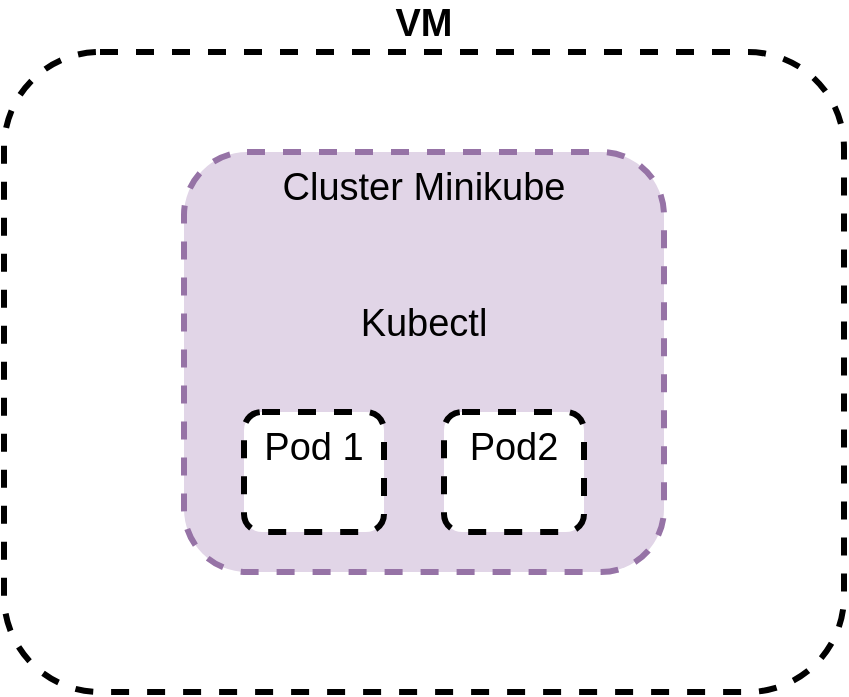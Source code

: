 <mxfile version="15.2.7" type="github"><diagram id="nnIvy-vecXodmWxky8dQ" name="Page-1"><mxGraphModel dx="1422" dy="762" grid="1" gridSize="10" guides="1" tooltips="1" connect="1" arrows="1" fold="1" page="1" pageScale="1" pageWidth="827" pageHeight="1169" math="0" shadow="0"><root><mxCell id="0"/><mxCell id="1" parent="0"/><mxCell id="ZO2AkFPFd6zi6ZlaPVNY-1" value="VM" style="rounded=1;whiteSpace=wrap;html=1;dashed=1;strokeWidth=3;fontStyle=1;labelPosition=center;verticalLabelPosition=top;align=center;verticalAlign=bottom;labelBackgroundColor=#FFFFFF;fontSize=19;" parent="1" vertex="1"><mxGeometry x="170" y="170" width="420" height="320" as="geometry"/></mxCell><mxCell id="ZO2AkFPFd6zi6ZlaPVNY-2" value="Cluster Minikube&lt;br&gt;&lt;br&gt;&lt;br&gt;Kubectl" style="rounded=1;whiteSpace=wrap;html=1;dashed=1;labelBackgroundColor=none;fontSize=19;strokeWidth=3;verticalAlign=top;fillColor=#e1d5e7;strokeColor=#9673a6;" parent="1" vertex="1"><mxGeometry x="260" y="220" width="240" height="210" as="geometry"/></mxCell><mxCell id="ZO2AkFPFd6zi6ZlaPVNY-3" value="Pod 1" style="rounded=1;whiteSpace=wrap;html=1;dashed=1;labelBackgroundColor=#FFFFFF;fontSize=19;strokeWidth=3;verticalAlign=top;" parent="1" vertex="1"><mxGeometry x="290" y="350" width="70" height="60" as="geometry"/></mxCell><mxCell id="ZO2AkFPFd6zi6ZlaPVNY-4" value="Pod2" style="rounded=1;whiteSpace=wrap;html=1;dashed=1;labelBackgroundColor=#FFFFFF;fontSize=19;strokeWidth=3;verticalAlign=top;" parent="1" vertex="1"><mxGeometry x="390" y="350" width="70" height="60" as="geometry"/></mxCell></root></mxGraphModel></diagram></mxfile>